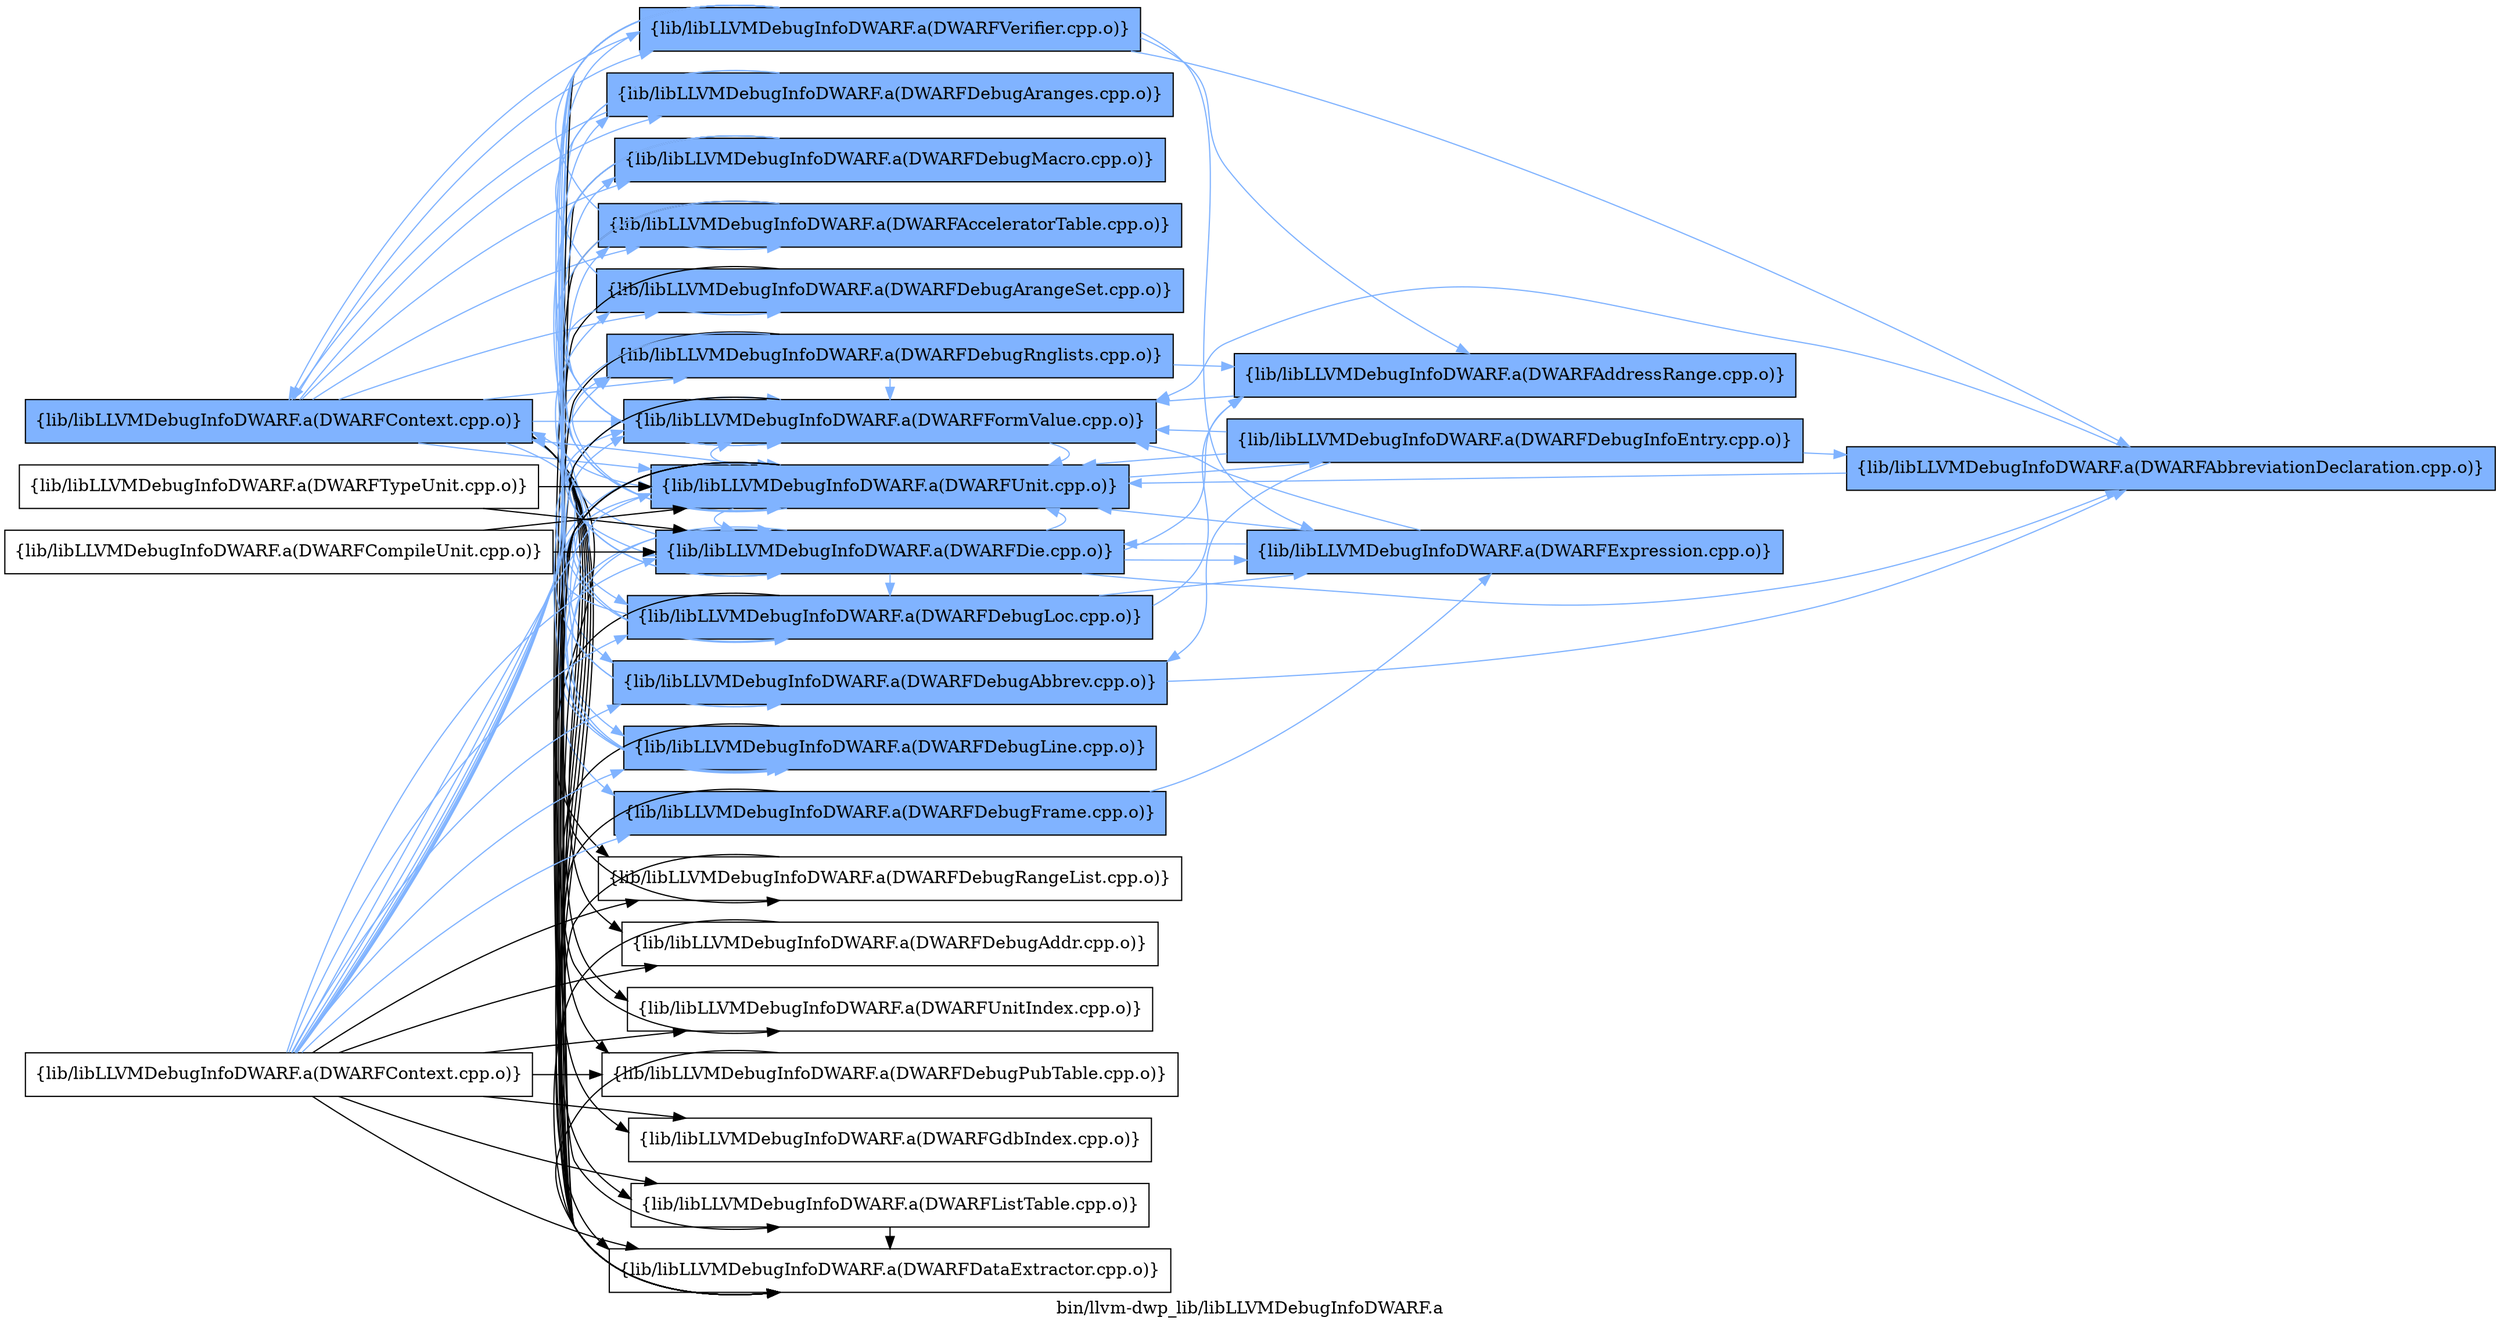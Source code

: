 digraph "bin/llvm-dwp_lib/libLLVMDebugInfoDWARF.a" {
	label="bin/llvm-dwp_lib/libLLVMDebugInfoDWARF.a";
	rankdir=LR;
	{ rank=same; Node0x55a869f26aa8;  }
	{ rank=same; Node0x55a869f233a8; Node0x55a869f22728; Node0x55a869f22db8; Node0x55a869f2f798; Node0x55a869f2fe78; Node0x55a869f2fc48; Node0x55a869f30288; Node0x55a869f31408; Node0x55a869f2ccc8; Node0x55a869f2d858; Node0x55a869f2df38; Node0x55a869f2dda8; Node0x55a869f2d718; Node0x55a869f304b8; Node0x55a869f315e8; Node0x55a869f2f568; Node0x55a869f2fce8; Node0x55a869f2ffb8; Node0x55a869f29398; Node0x55a869f27368;  }

	Node0x55a869f26aa8 [shape=record,shape=box,group=1,style=filled,fillcolor="0.600000 0.5 1",label="{lib/libLLVMDebugInfoDWARF.a(DWARFContext.cpp.o)}"];
	Node0x55a869f26aa8 -> Node0x55a869f233a8[color="0.600000 0.5 1"];
	Node0x55a869f26aa8 -> Node0x55a869f22728;
	Node0x55a869f26aa8 -> Node0x55a869f22db8[color="0.600000 0.5 1"];
	Node0x55a869f26aa8 -> Node0x55a869f2f798;
	Node0x55a869f26aa8 -> Node0x55a869f2fe78[color="0.600000 0.5 1"];
	Node0x55a869f26aa8 -> Node0x55a869f2fc48[color="0.600000 0.5 1"];
	Node0x55a869f26aa8 -> Node0x55a869f30288[color="0.600000 0.5 1"];
	Node0x55a869f26aa8 -> Node0x55a869f31408[color="0.600000 0.5 1"];
	Node0x55a869f26aa8 -> Node0x55a869f2ccc8[color="0.600000 0.5 1"];
	Node0x55a869f26aa8 -> Node0x55a869f2d858[color="0.600000 0.5 1"];
	Node0x55a869f26aa8 -> Node0x55a869f2df38;
	Node0x55a869f26aa8 -> Node0x55a869f2dda8;
	Node0x55a869f26aa8 -> Node0x55a869f2d718[color="0.600000 0.5 1"];
	Node0x55a869f26aa8 -> Node0x55a869f304b8[color="0.600000 0.5 1"];
	Node0x55a869f26aa8 -> Node0x55a869f315e8[color="0.600000 0.5 1"];
	Node0x55a869f26aa8 -> Node0x55a869f2f568;
	Node0x55a869f26aa8 -> Node0x55a869f2fce8;
	Node0x55a869f26aa8 -> Node0x55a869f2ffb8;
	Node0x55a869f26aa8 -> Node0x55a869f29398[color="0.600000 0.5 1"];
	Node0x55a869f26aa8 -> Node0x55a869f27368[color="0.600000 0.5 1"];
	Node0x55a869f22728 [shape=record,shape=box,group=0,label="{lib/libLLVMDebugInfoDWARF.a(DWARFDataExtractor.cpp.o)}"];
	Node0x55a869f304b8 [shape=record,shape=box,group=1,style=filled,fillcolor="0.600000 0.5 1",label="{lib/libLLVMDebugInfoDWARF.a(DWARFDie.cpp.o)}"];
	Node0x55a869f304b8 -> Node0x55a869f26aa8[color="0.600000 0.5 1"];
	Node0x55a869f304b8 -> Node0x55a869f1fca8[color="0.600000 0.5 1"];
	Node0x55a869f304b8 -> Node0x55a869f31408[color="0.600000 0.5 1"];
	Node0x55a869f304b8 -> Node0x55a869f2ccc8[color="0.600000 0.5 1"];
	Node0x55a869f304b8 -> Node0x55a869f2cae8[color="0.600000 0.5 1"];
	Node0x55a869f304b8 -> Node0x55a869f30e18[color="0.600000 0.5 1"];
	Node0x55a869f304b8 -> Node0x55a869f315e8[color="0.600000 0.5 1"];
	Node0x55a869f304b8 -> Node0x55a869f29398[color="0.600000 0.5 1"];
	Node0x55a869f315e8 [shape=record,shape=box,group=1,style=filled,fillcolor="0.600000 0.5 1",label="{lib/libLLVMDebugInfoDWARF.a(DWARFFormValue.cpp.o)}"];
	Node0x55a869f315e8 -> Node0x55a869f22728;
	Node0x55a869f315e8 -> Node0x55a869f29398[color="0.600000 0.5 1"];
	Node0x55a869f2ffb8 [shape=record,shape=box,group=0,label="{lib/libLLVMDebugInfoDWARF.a(DWARFUnitIndex.cpp.o)}"];
	Node0x55a869f29398 [shape=record,shape=box,group=1,style=filled,fillcolor="0.600000 0.5 1",label="{lib/libLLVMDebugInfoDWARF.a(DWARFUnit.cpp.o)}"];
	Node0x55a869f29398 -> Node0x55a869f26aa8[color="0.600000 0.5 1"];
	Node0x55a869f29398 -> Node0x55a869f22728;
	Node0x55a869f29398 -> Node0x55a869f22db8[color="0.600000 0.5 1"];
	Node0x55a869f29398 -> Node0x55a869f2ccc8[color="0.600000 0.5 1"];
	Node0x55a869f29398 -> Node0x55a869f2dda8;
	Node0x55a869f29398 -> Node0x55a869f2d718[color="0.600000 0.5 1"];
	Node0x55a869f29398 -> Node0x55a869f304b8[color="0.600000 0.5 1"];
	Node0x55a869f29398 -> Node0x55a869f315e8[color="0.600000 0.5 1"];
	Node0x55a869f29398 -> Node0x55a869f2fce8;
	Node0x55a869f29398 -> Node0x55a869f2ffb8;
	Node0x55a869f29398 -> Node0x55a869f29578[color="0.600000 0.5 1"];
	Node0x55a869f30e18 [shape=record,shape=box,group=1,style=filled,fillcolor="0.600000 0.5 1",label="{lib/libLLVMDebugInfoDWARF.a(DWARFExpression.cpp.o)}"];
	Node0x55a869f30e18 -> Node0x55a869f304b8[color="0.600000 0.5 1"];
	Node0x55a869f30e18 -> Node0x55a869f315e8[color="0.600000 0.5 1"];
	Node0x55a869f30e18 -> Node0x55a869f29398[color="0.600000 0.5 1"];
	Node0x55a869f233a8 [shape=record,shape=box,group=1,style=filled,fillcolor="0.600000 0.5 1",label="{lib/libLLVMDebugInfoDWARF.a(DWARFAcceleratorTable.cpp.o)}"];
	Node0x55a869f233a8 -> Node0x55a869f22728;
	Node0x55a869f233a8 -> Node0x55a869f315e8[color="0.600000 0.5 1"];
	Node0x55a869f22db8 [shape=record,shape=box,group=1,style=filled,fillcolor="0.600000 0.5 1",label="{lib/libLLVMDebugInfoDWARF.a(DWARFDebugAbbrev.cpp.o)}"];
	Node0x55a869f22db8 -> Node0x55a869f1fca8[color="0.600000 0.5 1"];
	Node0x55a869f2f798 [shape=record,shape=box,group=0,label="{lib/libLLVMDebugInfoDWARF.a(DWARFDebugAddr.cpp.o)}"];
	Node0x55a869f2f798 -> Node0x55a869f22728;
	Node0x55a869f2fe78 [shape=record,shape=box,group=1,style=filled,fillcolor="0.600000 0.5 1",label="{lib/libLLVMDebugInfoDWARF.a(DWARFDebugArangeSet.cpp.o)}"];
	Node0x55a869f2fe78 -> Node0x55a869f22728;
	Node0x55a869f2fe78 -> Node0x55a869f315e8[color="0.600000 0.5 1"];
	Node0x55a869f2fc48 [shape=record,shape=box,group=1,style=filled,fillcolor="0.600000 0.5 1",label="{lib/libLLVMDebugInfoDWARF.a(DWARFDebugAranges.cpp.o)}"];
	Node0x55a869f2fc48 -> Node0x55a869f26aa8[color="0.600000 0.5 1"];
	Node0x55a869f2fc48 -> Node0x55a869f2fe78[color="0.600000 0.5 1"];
	Node0x55a869f2fc48 -> Node0x55a869f29398[color="0.600000 0.5 1"];
	Node0x55a869f30288 [shape=record,shape=box,group=1,style=filled,fillcolor="0.600000 0.5 1",label="{lib/libLLVMDebugInfoDWARF.a(DWARFDebugFrame.cpp.o)}"];
	Node0x55a869f30288 -> Node0x55a869f22728;
	Node0x55a869f30288 -> Node0x55a869f30e18[color="0.600000 0.5 1"];
	Node0x55a869f31408 [shape=record,shape=box,group=1,style=filled,fillcolor="0.600000 0.5 1",label="{lib/libLLVMDebugInfoDWARF.a(DWARFDebugLine.cpp.o)}"];
	Node0x55a869f31408 -> Node0x55a869f22728;
	Node0x55a869f31408 -> Node0x55a869f304b8[color="0.600000 0.5 1"];
	Node0x55a869f31408 -> Node0x55a869f315e8[color="0.600000 0.5 1"];
	Node0x55a869f31408 -> Node0x55a869f29398[color="0.600000 0.5 1"];
	Node0x55a869f2ccc8 [shape=record,shape=box,group=1,style=filled,fillcolor="0.600000 0.5 1",label="{lib/libLLVMDebugInfoDWARF.a(DWARFDebugLoc.cpp.o)}"];
	Node0x55a869f2ccc8 -> Node0x55a869f22728;
	Node0x55a869f2ccc8 -> Node0x55a869f2cae8[color="0.600000 0.5 1"];
	Node0x55a869f2ccc8 -> Node0x55a869f30e18[color="0.600000 0.5 1"];
	Node0x55a869f2ccc8 -> Node0x55a869f315e8[color="0.600000 0.5 1"];
	Node0x55a869f2ccc8 -> Node0x55a869f29398[color="0.600000 0.5 1"];
	Node0x55a869f2d858 [shape=record,shape=box,group=1,style=filled,fillcolor="0.600000 0.5 1",label="{lib/libLLVMDebugInfoDWARF.a(DWARFDebugMacro.cpp.o)}"];
	Node0x55a869f2d858 -> Node0x55a869f22728;
	Node0x55a869f2d858 -> Node0x55a869f304b8[color="0.600000 0.5 1"];
	Node0x55a869f2d858 -> Node0x55a869f315e8[color="0.600000 0.5 1"];
	Node0x55a869f2d858 -> Node0x55a869f29398[color="0.600000 0.5 1"];
	Node0x55a869f2df38 [shape=record,shape=box,group=0,label="{lib/libLLVMDebugInfoDWARF.a(DWARFDebugPubTable.cpp.o)}"];
	Node0x55a869f2df38 -> Node0x55a869f22728;
	Node0x55a869f2dda8 [shape=record,shape=box,group=0,label="{lib/libLLVMDebugInfoDWARF.a(DWARFDebugRangeList.cpp.o)}"];
	Node0x55a869f2dda8 -> Node0x55a869f22728;
	Node0x55a869f2d718 [shape=record,shape=box,group=1,style=filled,fillcolor="0.600000 0.5 1",label="{lib/libLLVMDebugInfoDWARF.a(DWARFDebugRnglists.cpp.o)}"];
	Node0x55a869f2d718 -> Node0x55a869f22728;
	Node0x55a869f2d718 -> Node0x55a869f2cae8[color="0.600000 0.5 1"];
	Node0x55a869f2d718 -> Node0x55a869f315e8[color="0.600000 0.5 1"];
	Node0x55a869f2d718 -> Node0x55a869f29398[color="0.600000 0.5 1"];
	Node0x55a869f2f568 [shape=record,shape=box,group=0,label="{lib/libLLVMDebugInfoDWARF.a(DWARFGdbIndex.cpp.o)}"];
	Node0x55a869f2fce8 [shape=record,shape=box,group=0,label="{lib/libLLVMDebugInfoDWARF.a(DWARFListTable.cpp.o)}"];
	Node0x55a869f2fce8 -> Node0x55a869f22728;
	Node0x55a869f27368 [shape=record,shape=box,group=1,style=filled,fillcolor="0.600000 0.5 1",label="{lib/libLLVMDebugInfoDWARF.a(DWARFVerifier.cpp.o)}"];
	Node0x55a869f27368 -> Node0x55a869f26aa8[color="0.600000 0.5 1"];
	Node0x55a869f27368 -> Node0x55a869f233a8[color="0.600000 0.5 1"];
	Node0x55a869f27368 -> Node0x55a869f22728;
	Node0x55a869f27368 -> Node0x55a869f22db8[color="0.600000 0.5 1"];
	Node0x55a869f27368 -> Node0x55a869f1fca8[color="0.600000 0.5 1"];
	Node0x55a869f27368 -> Node0x55a869f31408[color="0.600000 0.5 1"];
	Node0x55a869f27368 -> Node0x55a869f2cae8[color="0.600000 0.5 1"];
	Node0x55a869f27368 -> Node0x55a869f304b8[color="0.600000 0.5 1"];
	Node0x55a869f27368 -> Node0x55a869f30e18[color="0.600000 0.5 1"];
	Node0x55a869f27368 -> Node0x55a869f315e8[color="0.600000 0.5 1"];
	Node0x55a869f27368 -> Node0x55a869f29398[color="0.600000 0.5 1"];
	Node0x55a869f1fca8 [shape=record,shape=box,group=1,style=filled,fillcolor="0.600000 0.5 1",label="{lib/libLLVMDebugInfoDWARF.a(DWARFAbbreviationDeclaration.cpp.o)}"];
	Node0x55a869f1fca8 -> Node0x55a869f315e8[color="0.600000 0.5 1"];
	Node0x55a869f1fca8 -> Node0x55a869f29398[color="0.600000 0.5 1"];
	Node0x55a869f2cae8 [shape=record,shape=box,group=1,style=filled,fillcolor="0.600000 0.5 1",label="{lib/libLLVMDebugInfoDWARF.a(DWARFAddressRange.cpp.o)}"];
	Node0x55a869f2cae8 -> Node0x55a869f315e8[color="0.600000 0.5 1"];
	Node0x55a869f29578 [shape=record,shape=box,group=1,style=filled,fillcolor="0.600000 0.5 1",label="{lib/libLLVMDebugInfoDWARF.a(DWARFDebugInfoEntry.cpp.o)}"];
	Node0x55a869f29578 -> Node0x55a869f22db8[color="0.600000 0.5 1"];
	Node0x55a869f29578 -> Node0x55a869f1fca8[color="0.600000 0.5 1"];
	Node0x55a869f29578 -> Node0x55a869f315e8[color="0.600000 0.5 1"];
	Node0x55a869f29578 -> Node0x55a869f29398[color="0.600000 0.5 1"];
	Node0x55a869f27a98 [shape=record,shape=box,group=0,label="{lib/libLLVMDebugInfoDWARF.a(DWARFTypeUnit.cpp.o)}"];
	Node0x55a869f27a98 -> Node0x55a869f304b8;
	Node0x55a869f27a98 -> Node0x55a869f29398;
	Node0x55a869f27bd8 [shape=record,shape=box,group=0,label="{lib/libLLVMDebugInfoDWARF.a(DWARFCompileUnit.cpp.o)}"];
	Node0x55a869f27bd8 -> Node0x55a869f304b8;
	Node0x55a869f27bd8 -> Node0x55a869f29398;
	Node0x55a86b3a99c8 [shape=record,shape=box,group=0,label="{lib/libLLVMDebugInfoDWARF.a(DWARFContext.cpp.o)}"];
	Node0x55a86b3a99c8 -> Node0x55a869f233a8[color="0.600000 0.5 1"];
	Node0x55a86b3a99c8 -> Node0x55a869f22728;
	Node0x55a86b3a99c8 -> Node0x55a869f22db8[color="0.600000 0.5 1"];
	Node0x55a86b3a99c8 -> Node0x55a869f2f798;
	Node0x55a86b3a99c8 -> Node0x55a869f2fe78[color="0.600000 0.5 1"];
	Node0x55a86b3a99c8 -> Node0x55a869f2fc48[color="0.600000 0.5 1"];
	Node0x55a86b3a99c8 -> Node0x55a869f30288[color="0.600000 0.5 1"];
	Node0x55a86b3a99c8 -> Node0x55a869f31408[color="0.600000 0.5 1"];
	Node0x55a86b3a99c8 -> Node0x55a869f2ccc8[color="0.600000 0.5 1"];
	Node0x55a86b3a99c8 -> Node0x55a869f2d858[color="0.600000 0.5 1"];
	Node0x55a86b3a99c8 -> Node0x55a869f2df38;
	Node0x55a86b3a99c8 -> Node0x55a869f2dda8;
	Node0x55a86b3a99c8 -> Node0x55a869f2d718[color="0.600000 0.5 1"];
	Node0x55a86b3a99c8 -> Node0x55a869f304b8[color="0.600000 0.5 1"];
	Node0x55a86b3a99c8 -> Node0x55a869f315e8[color="0.600000 0.5 1"];
	Node0x55a86b3a99c8 -> Node0x55a869f2f568;
	Node0x55a86b3a99c8 -> Node0x55a869f2fce8;
	Node0x55a86b3a99c8 -> Node0x55a869f2ffb8;
	Node0x55a86b3a99c8 -> Node0x55a869f29398[color="0.600000 0.5 1"];
	Node0x55a86b3a99c8 -> Node0x55a869f27368[color="0.600000 0.5 1"];
}
